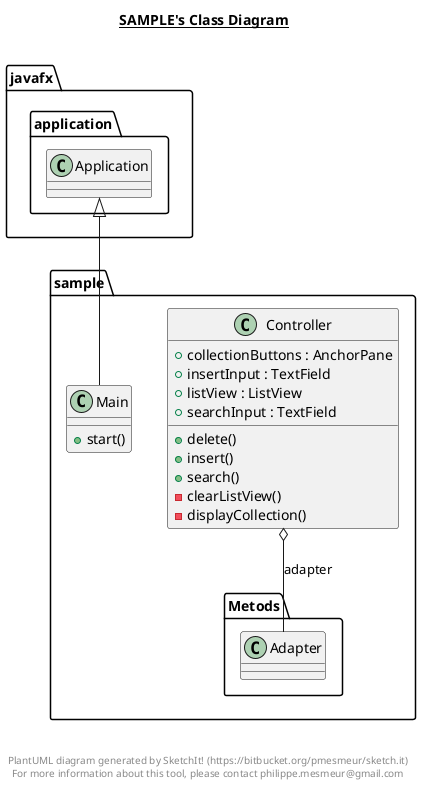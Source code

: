 @startuml

title __SAMPLE's Class Diagram__\n

  namespace sample {
    class sample.Controller {
        + collectionButtons : AnchorPane
        + insertInput : TextField
        + listView : ListView
        + searchInput : TextField
        + delete()
        + insert()
        + search()
        - clearListView()
        - displayCollection()
    }
  }
  

  namespace sample {
    class sample.Main {
        + start()
    }
  }
  

  sample.Controller o-- sample.Metods.Adapter : adapter
  sample.Main -up-|> javafx.application.Application


right footer


PlantUML diagram generated by SketchIt! (https://bitbucket.org/pmesmeur/sketch.it)
For more information about this tool, please contact philippe.mesmeur@gmail.com
endfooter

@enduml

